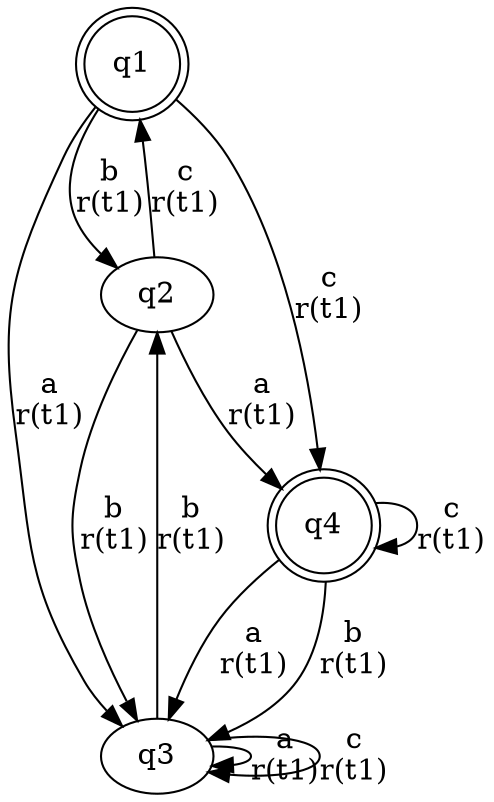 digraph "tests_1/test25/solution301/solution" {
	q1[label=q1 shape=doublecircle]
	q2[label=q2]
	q4[label=q4 shape=doublecircle]
	q3[label=q3]
	q1 -> q2[label="b\nr(t1)\n"]
	q2 -> q4[label="a\nr(t1)\n"]
	q4 -> q3[label="b\nr(t1)\n"]
	q3 -> q2[label="b\nr(t1)\n"]
	q3 -> q3[label="a\nr(t1)\n"]
	q3 -> q3[label="c\nr(t1)\n"]
	q4 -> q4[label="c\nr(t1)\n"]
	q4 -> q3[label="a\nr(t1)\n"]
	q2 -> q1[label="c\nr(t1)\n"]
	q2 -> q3[label="b\nr(t1)\n"]
	q1 -> q3[label="a\nr(t1)\n"]
	q1 -> q4[label="c\nr(t1)\n"]
}
